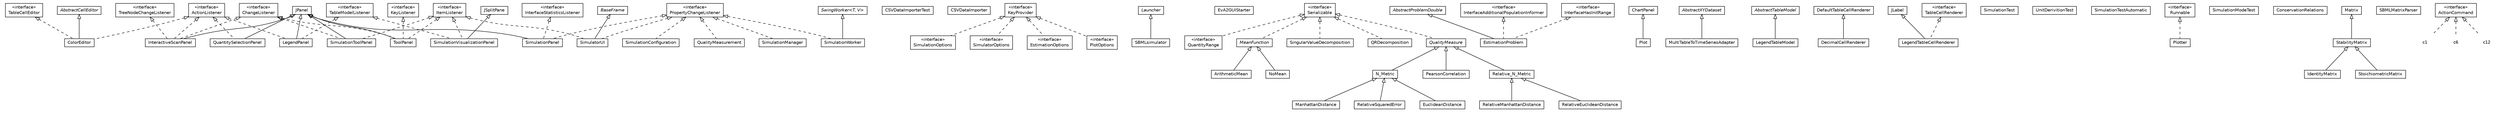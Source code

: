 #!/usr/local/bin/dot
#
# Class diagram 
# Generated by UMLGraph version 5.4 (http://www.umlgraph.org/)
#

digraph G {
	edge [fontname="Helvetica",fontsize=10,labelfontname="Helvetica",labelfontsize=10];
	node [fontname="Helvetica",fontsize=10,shape=plaintext];
	nodesep=0.25;
	ranksep=0.5;
	// org.sbml.simulator.gui.LegendPanel
	c0 [label=<<table title="org.sbml.simulator.gui.LegendPanel" border="0" cellborder="1" cellspacing="0" cellpadding="2" port="p">
		<tr><td><table border="0" cellspacing="0" cellpadding="1">
<tr><td align="center" balign="center"> LegendPanel </td></tr>
		</table></td></tr>
		</table>>, URL="null", fontname="Helvetica", fontcolor="black", fontsize=10.0];
	// org.sbml.simulator.gui.InteractiveScanPanel
	c2 [label=<<table title="org.sbml.simulator.gui.InteractiveScanPanel" border="0" cellborder="1" cellspacing="0" cellpadding="2" port="p">
		<tr><td><table border="0" cellspacing="0" cellpadding="1">
<tr><td align="center" balign="center"> InteractiveScanPanel </td></tr>
		</table></td></tr>
		</table>>, URL="null", fontname="Helvetica", fontcolor="black", fontsize=10.0];
	// org.sbml.simulator.gui.SimulationToolPanel
	c4 [label=<<table title="org.sbml.simulator.gui.SimulationToolPanel" border="0" cellborder="1" cellspacing="0" cellpadding="2" port="p">
		<tr><td><table border="0" cellspacing="0" cellpadding="1">
<tr><td align="center" balign="center"> SimulationToolPanel </td></tr>
		</table></td></tr>
		</table>>, URL="null", fontname="Helvetica", fontcolor="black", fontsize=10.0];
	// org.sbml.simulator.gui.QuantitySelectionPanel
	c5 [label=<<table title="org.sbml.simulator.gui.QuantitySelectionPanel" border="0" cellborder="1" cellspacing="0" cellpadding="2" port="p">
		<tr><td><table border="0" cellspacing="0" cellpadding="1">
<tr><td align="center" balign="center"> QuantitySelectionPanel </td></tr>
		</table></td></tr>
		</table>>, URL="null", fontname="Helvetica", fontcolor="black", fontsize=10.0];
	// org.sbml.simulator.SimulationManager
	c7 [label=<<table title="org.sbml.simulator.SimulationManager" border="0" cellborder="1" cellspacing="0" cellpadding="2" port="p">
		<tr><td><table border="0" cellspacing="0" cellpadding="1">
<tr><td align="center" balign="center"> SimulationManager </td></tr>
		</table></td></tr>
		</table>>, URL="null", fontname="Helvetica", fontcolor="black", fontsize=10.0];
	// org.sbml.simulator.SimulationConfiguration
	c8 [label=<<table title="org.sbml.simulator.SimulationConfiguration" border="0" cellborder="1" cellspacing="0" cellpadding="2" port="p">
		<tr><td><table border="0" cellspacing="0" cellpadding="1">
<tr><td align="center" balign="center"> SimulationConfiguration </td></tr>
		</table></td></tr>
		</table>>, URL="null", fontname="Helvetica", fontcolor="black", fontsize=10.0];
	// org.sbml.simulator.gui.CSVDataImporterTest
	c9 [label=<<table title="org.sbml.simulator.gui.CSVDataImporterTest" border="0" cellborder="1" cellspacing="0" cellpadding="2" port="p">
		<tr><td><table border="0" cellspacing="0" cellpadding="1">
<tr><td align="center" balign="center"> CSVDataImporterTest </td></tr>
		</table></td></tr>
		</table>>, URL="null", fontname="Helvetica", fontcolor="black", fontsize=10.0];
	// org.sbml.simulator.gui.CSVDataImporter
	c10 [label=<<table title="org.sbml.simulator.gui.CSVDataImporter" border="0" cellborder="1" cellspacing="0" cellpadding="2" port="p">
		<tr><td><table border="0" cellspacing="0" cellpadding="1">
<tr><td align="center" balign="center"> CSVDataImporter </td></tr>
		</table></td></tr>
		</table>>, URL="null", fontname="Helvetica", fontcolor="black", fontsize=10.0];
	// org.sbml.simulator.gui.SimulatorUI
	c11 [label=<<table title="org.sbml.simulator.gui.SimulatorUI" border="0" cellborder="1" cellspacing="0" cellpadding="2" port="p">
		<tr><td><table border="0" cellspacing="0" cellpadding="1">
<tr><td align="center" balign="center"> SimulatorUI </td></tr>
		</table></td></tr>
		</table>>, URL="null", fontname="Helvetica", fontcolor="black", fontsize=10.0];
	// org.sbml.simulator.gui.SimulationWorker
	c13 [label=<<table title="org.sbml.simulator.gui.SimulationWorker" border="0" cellborder="1" cellspacing="0" cellpadding="2" port="p">
		<tr><td><table border="0" cellspacing="0" cellpadding="1">
<tr><td align="center" balign="center"> SimulationWorker </td></tr>
		</table></td></tr>
		</table>>, URL="null", fontname="Helvetica", fontcolor="black", fontsize=10.0];
	// org.sbml.simulator.SimulationOptions
	c14 [label=<<table title="org.sbml.simulator.SimulationOptions" border="0" cellborder="1" cellspacing="0" cellpadding="2" port="p">
		<tr><td><table border="0" cellspacing="0" cellpadding="1">
<tr><td align="center" balign="center"> &#171;interface&#187; </td></tr>
<tr><td align="center" balign="center"> SimulationOptions </td></tr>
		</table></td></tr>
		</table>>, URL="null", fontname="Helvetica", fontcolor="black", fontsize=10.0];
	// org.sbml.simulator.gui.SimulationPanel
	c15 [label=<<table title="org.sbml.simulator.gui.SimulationPanel" border="0" cellborder="1" cellspacing="0" cellpadding="2" port="p">
		<tr><td><table border="0" cellspacing="0" cellpadding="1">
<tr><td align="center" balign="center"> SimulationPanel </td></tr>
		</table></td></tr>
		</table>>, URL="null", fontname="Helvetica", fontcolor="black", fontsize=10.0];
	// org.sbml.simulator.gui.SimulationVisualizationPanel
	c16 [label=<<table title="org.sbml.simulator.gui.SimulationVisualizationPanel" border="0" cellborder="1" cellspacing="0" cellpadding="2" port="p">
		<tr><td><table border="0" cellspacing="0" cellpadding="1">
<tr><td align="center" balign="center"> SimulationVisualizationPanel </td></tr>
		</table></td></tr>
		</table>>, URL="null", fontname="Helvetica", fontcolor="black", fontsize=10.0];
	// org.sbml.simulator.QualityMeasurement
	c17 [label=<<table title="org.sbml.simulator.QualityMeasurement" border="0" cellborder="1" cellspacing="0" cellpadding="2" port="p">
		<tr><td><table border="0" cellspacing="0" cellpadding="1">
<tr><td align="center" balign="center"> QualityMeasurement </td></tr>
		</table></td></tr>
		</table>>, URL="null", fontname="Helvetica", fontcolor="black", fontsize=10.0];
	// org.sbml.simulator.SBMLsimulator
	c18 [label=<<table title="org.sbml.simulator.SBMLsimulator" border="0" cellborder="1" cellspacing="0" cellpadding="2" port="p">
		<tr><td><table border="0" cellspacing="0" cellpadding="1">
<tr><td align="center" balign="center"> SBMLsimulator </td></tr>
		</table></td></tr>
		</table>>, URL="null", fontname="Helvetica", fontcolor="black", fontsize=10.0];
	// org.sbml.simulator.gui.ToolPanel
	c19 [label=<<table title="org.sbml.simulator.gui.ToolPanel" border="0" cellborder="1" cellspacing="0" cellpadding="2" port="p">
		<tr><td><table border="0" cellspacing="0" cellpadding="1">
<tr><td align="center" balign="center"> ToolPanel </td></tr>
		</table></td></tr>
		</table>>, URL="null", fontname="Helvetica", fontcolor="black", fontsize=10.0];
	// org.sbml.simulator.SimulatorOptions
	c20 [label=<<table title="org.sbml.simulator.SimulatorOptions" border="0" cellborder="1" cellspacing="0" cellpadding="2" port="p">
		<tr><td><table border="0" cellspacing="0" cellpadding="1">
<tr><td align="center" balign="center"> &#171;interface&#187; </td></tr>
<tr><td align="center" balign="center"> SimulatorOptions </td></tr>
		</table></td></tr>
		</table>>, URL="null", fontname="Helvetica", fontcolor="black", fontsize=10.0];
	// org.sbml.optimization.EvA2GUIStarter
	c21 [label=<<table title="org.sbml.optimization.EvA2GUIStarter" border="0" cellborder="1" cellspacing="0" cellpadding="2" port="p">
		<tr><td><table border="0" cellspacing="0" cellpadding="1">
<tr><td align="center" balign="center"> EvA2GUIStarter </td></tr>
		</table></td></tr>
		</table>>, URL="null", fontname="Helvetica", fontcolor="black", fontsize=10.0];
	// org.sbml.optimization.QuantityRange
	c22 [label=<<table title="org.sbml.optimization.QuantityRange" border="0" cellborder="1" cellspacing="0" cellpadding="2" port="p">
		<tr><td><table border="0" cellspacing="0" cellpadding="1">
<tr><td align="center" balign="center"> &#171;interface&#187; </td></tr>
<tr><td align="center" balign="center"> QuantityRange </td></tr>
		</table></td></tr>
		</table>>, URL="null", fontname="Helvetica", fontcolor="black", fontsize=10.0];
	// org.sbml.optimization.problem.EstimationOptions
	c23 [label=<<table title="org.sbml.optimization.problem.EstimationOptions" border="0" cellborder="1" cellspacing="0" cellpadding="2" port="p">
		<tr><td><table border="0" cellspacing="0" cellpadding="1">
<tr><td align="center" balign="center"> &#171;interface&#187; </td></tr>
<tr><td align="center" balign="center"> EstimationOptions </td></tr>
		</table></td></tr>
		</table>>, URL="null", fontname="Helvetica", fontcolor="black", fontsize=10.0];
	// org.sbml.optimization.problem.EstimationProblem
	c24 [label=<<table title="org.sbml.optimization.problem.EstimationProblem" border="0" cellborder="1" cellspacing="0" cellpadding="2" port="p">
		<tr><td><table border="0" cellspacing="0" cellpadding="1">
<tr><td align="center" balign="center"> EstimationProblem </td></tr>
		</table></td></tr>
		</table>>, URL="null", fontname="Helvetica", fontcolor="black", fontsize=10.0];
	// org.sbml.simulator.gui.plot.Plot
	c25 [label=<<table title="org.sbml.simulator.gui.plot.Plot" border="0" cellborder="1" cellspacing="0" cellpadding="2" port="p">
		<tr><td><table border="0" cellspacing="0" cellpadding="1">
<tr><td align="center" balign="center"> Plot </td></tr>
		</table></td></tr>
		</table>>, URL="null", fontname="Helvetica", fontcolor="black", fontsize=10.0];
	// org.sbml.simulator.gui.plot.MultiTableToTimeSeriesAdapter
	c26 [label=<<table title="org.sbml.simulator.gui.plot.MultiTableToTimeSeriesAdapter" border="0" cellborder="1" cellspacing="0" cellpadding="2" port="p">
		<tr><td><table border="0" cellspacing="0" cellpadding="1">
<tr><td align="center" balign="center"> MultiTableToTimeSeriesAdapter </td></tr>
		</table></td></tr>
		</table>>, URL="null", fontname="Helvetica", fontcolor="black", fontsize=10.0];
	// org.sbml.simulator.gui.plot.PlotOptions
	c27 [label=<<table title="org.sbml.simulator.gui.plot.PlotOptions" border="0" cellborder="1" cellspacing="0" cellpadding="2" port="p">
		<tr><td><table border="0" cellspacing="0" cellpadding="1">
<tr><td align="center" balign="center"> &#171;interface&#187; </td></tr>
<tr><td align="center" balign="center"> PlotOptions </td></tr>
		</table></td></tr>
		</table>>, URL="null", fontname="Helvetica", fontcolor="black", fontsize=10.0];
	// org.sbml.simulator.gui.table.ColorEditor
	c28 [label=<<table title="org.sbml.simulator.gui.table.ColorEditor" border="0" cellborder="1" cellspacing="0" cellpadding="2" port="p">
		<tr><td><table border="0" cellspacing="0" cellpadding="1">
<tr><td align="center" balign="center"> ColorEditor </td></tr>
		</table></td></tr>
		</table>>, URL="null", fontname="Helvetica", fontcolor="black", fontsize=10.0];
	// org.sbml.simulator.gui.table.LegendTableModel
	c29 [label=<<table title="org.sbml.simulator.gui.table.LegendTableModel" border="0" cellborder="1" cellspacing="0" cellpadding="2" port="p">
		<tr><td><table border="0" cellspacing="0" cellpadding="1">
<tr><td align="center" balign="center"> LegendTableModel </td></tr>
		</table></td></tr>
		</table>>, URL="null", fontname="Helvetica", fontcolor="black", fontsize=10.0];
	// org.sbml.simulator.gui.table.DecimalCellRenderer
	c30 [label=<<table title="org.sbml.simulator.gui.table.DecimalCellRenderer" border="0" cellborder="1" cellspacing="0" cellpadding="2" port="p">
		<tr><td><table border="0" cellspacing="0" cellpadding="1">
<tr><td align="center" balign="center"> DecimalCellRenderer </td></tr>
		</table></td></tr>
		</table>>, URL="null", fontname="Helvetica", fontcolor="black", fontsize=10.0];
	// org.sbml.simulator.gui.table.LegendTableCellRenderer
	c31 [label=<<table title="org.sbml.simulator.gui.table.LegendTableCellRenderer" border="0" cellborder="1" cellspacing="0" cellpadding="2" port="p">
		<tr><td><table border="0" cellspacing="0" cellpadding="1">
<tr><td align="center" balign="center"> LegendTableCellRenderer </td></tr>
		</table></td></tr>
		</table>>, URL="null", fontname="Helvetica", fontcolor="black", fontsize=10.0];
	// org.sbml.simulator.math.SimulationTest
	c32 [label=<<table title="org.sbml.simulator.math.SimulationTest" border="0" cellborder="1" cellspacing="0" cellpadding="2" port="p">
		<tr><td><table border="0" cellspacing="0" cellpadding="1">
<tr><td align="center" balign="center"> SimulationTest </td></tr>
		</table></td></tr>
		</table>>, URL="null", fontname="Helvetica", fontcolor="black", fontsize=10.0];
	// org.sbml.simulator.math.UnitDerivitionTest
	c33 [label=<<table title="org.sbml.simulator.math.UnitDerivitionTest" border="0" cellborder="1" cellspacing="0" cellpadding="2" port="p">
		<tr><td><table border="0" cellspacing="0" cellpadding="1">
<tr><td align="center" balign="center"> UnitDerivitionTest </td></tr>
		</table></td></tr>
		</table>>, URL="null", fontname="Helvetica", fontcolor="black", fontsize=10.0];
	// org.sbml.simulator.math.SimulationTestAutomatic
	c34 [label=<<table title="org.sbml.simulator.math.SimulationTestAutomatic" border="0" cellborder="1" cellspacing="0" cellpadding="2" port="p">
		<tr><td><table border="0" cellspacing="0" cellpadding="1">
<tr><td align="center" balign="center"> SimulationTestAutomatic </td></tr>
		</table></td></tr>
		</table>>, URL="null", fontname="Helvetica", fontcolor="black", fontsize=10.0];
	// org.sbml.simulator.math.Plotter
	c35 [label=<<table title="org.sbml.simulator.math.Plotter" border="0" cellborder="1" cellspacing="0" cellpadding="2" port="p">
		<tr><td><table border="0" cellspacing="0" cellpadding="1">
<tr><td align="center" balign="center"> Plotter </td></tr>
		</table></td></tr>
		</table>>, URL="null", fontname="Helvetica", fontcolor="black", fontsize=10.0];
	// org.sbml.simulator.math.SimulationModeTest
	c36 [label=<<table title="org.sbml.simulator.math.SimulationModeTest" border="0" cellborder="1" cellspacing="0" cellpadding="2" port="p">
		<tr><td><table border="0" cellspacing="0" cellpadding="1">
<tr><td align="center" balign="center"> SimulationModeTest </td></tr>
		</table></td></tr>
		</table>>, URL="null", fontname="Helvetica", fontcolor="black", fontsize=10.0];
	// org.sbml.simulator.math.ConservationRelations
	c37 [label=<<table title="org.sbml.simulator.math.ConservationRelations" border="0" cellborder="1" cellspacing="0" cellpadding="2" port="p">
		<tr><td><table border="0" cellspacing="0" cellpadding="1">
<tr><td align="center" balign="center"> ConservationRelations </td></tr>
		</table></td></tr>
		</table>>, URL="null", fontname="Helvetica", fontcolor="black", fontsize=10.0];
	// org.sbml.simulator.math.IdentityMatrix
	c38 [label=<<table title="org.sbml.simulator.math.IdentityMatrix" border="0" cellborder="1" cellspacing="0" cellpadding="2" port="p">
		<tr><td><table border="0" cellspacing="0" cellpadding="1">
<tr><td align="center" balign="center"> IdentityMatrix </td></tr>
		</table></td></tr>
		</table>>, URL="null", fontname="Helvetica", fontcolor="black", fontsize=10.0];
	// org.sbml.simulator.math.MeanFunction
	c39 [label=<<table title="org.sbml.simulator.math.MeanFunction" border="0" cellborder="1" cellspacing="0" cellpadding="2" port="p">
		<tr><td><table border="0" cellspacing="0" cellpadding="1">
<tr><td align="center" balign="center"><font face="Helvetica-Oblique"> MeanFunction </font></td></tr>
		</table></td></tr>
		</table>>, URL="null", fontname="Helvetica", fontcolor="black", fontsize=10.0];
	// org.sbml.simulator.math.ManhattanDistance
	c40 [label=<<table title="org.sbml.simulator.math.ManhattanDistance" border="0" cellborder="1" cellspacing="0" cellpadding="2" port="p">
		<tr><td><table border="0" cellspacing="0" cellpadding="1">
<tr><td align="center" balign="center"> ManhattanDistance </td></tr>
		</table></td></tr>
		</table>>, URL="null", fontname="Helvetica", fontcolor="black", fontsize=10.0];
	// org.sbml.simulator.math.N_Metric
	c41 [label=<<table title="org.sbml.simulator.math.N_Metric" border="0" cellborder="1" cellspacing="0" cellpadding="2" port="p">
		<tr><td><table border="0" cellspacing="0" cellpadding="1">
<tr><td align="center" balign="center"> N_Metric </td></tr>
		</table></td></tr>
		</table>>, URL="null", fontname="Helvetica", fontcolor="black", fontsize=10.0];
	// org.sbml.simulator.math.ArithmeticMean
	c42 [label=<<table title="org.sbml.simulator.math.ArithmeticMean" border="0" cellborder="1" cellspacing="0" cellpadding="2" port="p">
		<tr><td><table border="0" cellspacing="0" cellpadding="1">
<tr><td align="center" balign="center"> ArithmeticMean </td></tr>
		</table></td></tr>
		</table>>, URL="null", fontname="Helvetica", fontcolor="black", fontsize=10.0];
	// org.sbml.simulator.math.PearsonCorrelation
	c43 [label=<<table title="org.sbml.simulator.math.PearsonCorrelation" border="0" cellborder="1" cellspacing="0" cellpadding="2" port="p">
		<tr><td><table border="0" cellspacing="0" cellpadding="1">
<tr><td align="center" balign="center"> PearsonCorrelation </td></tr>
		</table></td></tr>
		</table>>, URL="null", fontname="Helvetica", fontcolor="black", fontsize=10.0];
	// org.sbml.simulator.math.StoichiometricMatrix
	c44 [label=<<table title="org.sbml.simulator.math.StoichiometricMatrix" border="0" cellborder="1" cellspacing="0" cellpadding="2" port="p">
		<tr><td><table border="0" cellspacing="0" cellpadding="1">
<tr><td align="center" balign="center"> StoichiometricMatrix </td></tr>
		</table></td></tr>
		</table>>, URL="null", fontname="Helvetica", fontcolor="black", fontsize=10.0];
	// org.sbml.simulator.math.SingularValueDecomposition
	c45 [label=<<table title="org.sbml.simulator.math.SingularValueDecomposition" border="0" cellborder="1" cellspacing="0" cellpadding="2" port="p">
		<tr><td><table border="0" cellspacing="0" cellpadding="1">
<tr><td align="center" balign="center"> SingularValueDecomposition </td></tr>
		</table></td></tr>
		</table>>, URL="null", fontname="Helvetica", fontcolor="black", fontsize=10.0];
	// org.sbml.simulator.math.Relative_N_Metric
	c46 [label=<<table title="org.sbml.simulator.math.Relative_N_Metric" border="0" cellborder="1" cellspacing="0" cellpadding="2" port="p">
		<tr><td><table border="0" cellspacing="0" cellpadding="1">
<tr><td align="center" balign="center"> Relative_N_Metric </td></tr>
		</table></td></tr>
		</table>>, URL="null", fontname="Helvetica", fontcolor="black", fontsize=10.0];
	// org.sbml.simulator.math.StabilityMatrix
	c47 [label=<<table title="org.sbml.simulator.math.StabilityMatrix" border="0" cellborder="1" cellspacing="0" cellpadding="2" port="p">
		<tr><td><table border="0" cellspacing="0" cellpadding="1">
<tr><td align="center" balign="center"> StabilityMatrix </td></tr>
		</table></td></tr>
		</table>>, URL="null", fontname="Helvetica", fontcolor="black", fontsize=10.0];
	// org.sbml.simulator.math.RelativeSquaredError
	c48 [label=<<table title="org.sbml.simulator.math.RelativeSquaredError" border="0" cellborder="1" cellspacing="0" cellpadding="2" port="p">
		<tr><td><table border="0" cellspacing="0" cellpadding="1">
<tr><td align="center" balign="center"> RelativeSquaredError </td></tr>
		</table></td></tr>
		</table>>, URL="null", fontname="Helvetica", fontcolor="black", fontsize=10.0];
	// org.sbml.simulator.math.NoMean
	c49 [label=<<table title="org.sbml.simulator.math.NoMean" border="0" cellborder="1" cellspacing="0" cellpadding="2" port="p">
		<tr><td><table border="0" cellspacing="0" cellpadding="1">
<tr><td align="center" balign="center"> NoMean </td></tr>
		</table></td></tr>
		</table>>, URL="null", fontname="Helvetica", fontcolor="black", fontsize=10.0];
	// org.sbml.simulator.math.RelativeManhattanDistance
	c50 [label=<<table title="org.sbml.simulator.math.RelativeManhattanDistance" border="0" cellborder="1" cellspacing="0" cellpadding="2" port="p">
		<tr><td><table border="0" cellspacing="0" cellpadding="1">
<tr><td align="center" balign="center"> RelativeManhattanDistance </td></tr>
		</table></td></tr>
		</table>>, URL="null", fontname="Helvetica", fontcolor="black", fontsize=10.0];
	// org.sbml.simulator.math.RelativeEuclideanDistance
	c51 [label=<<table title="org.sbml.simulator.math.RelativeEuclideanDistance" border="0" cellborder="1" cellspacing="0" cellpadding="2" port="p">
		<tr><td><table border="0" cellspacing="0" cellpadding="1">
<tr><td align="center" balign="center"> RelativeEuclideanDistance </td></tr>
		</table></td></tr>
		</table>>, URL="null", fontname="Helvetica", fontcolor="black", fontsize=10.0];
	// org.sbml.simulator.math.QRDecomposition
	c52 [label=<<table title="org.sbml.simulator.math.QRDecomposition" border="0" cellborder="1" cellspacing="0" cellpadding="2" port="p">
		<tr><td><table border="0" cellspacing="0" cellpadding="1">
<tr><td align="center" balign="center"> QRDecomposition </td></tr>
		</table></td></tr>
		</table>>, URL="null", fontname="Helvetica", fontcolor="black", fontsize=10.0];
	// org.sbml.simulator.math.QualityMeasure
	c53 [label=<<table title="org.sbml.simulator.math.QualityMeasure" border="0" cellborder="1" cellspacing="0" cellpadding="2" port="p">
		<tr><td><table border="0" cellspacing="0" cellpadding="1">
<tr><td align="center" balign="center"><font face="Helvetica-Oblique"> QualityMeasure </font></td></tr>
		</table></td></tr>
		</table>>, URL="null", fontname="Helvetica", fontcolor="black", fontsize=10.0];
	// org.sbml.simulator.math.SBMLMatrixParser
	c54 [label=<<table title="org.sbml.simulator.math.SBMLMatrixParser" border="0" cellborder="1" cellspacing="0" cellpadding="2" port="p">
		<tr><td><table border="0" cellspacing="0" cellpadding="1">
<tr><td align="center" balign="center"> SBMLMatrixParser </td></tr>
		</table></td></tr>
		</table>>, URL="null", fontname="Helvetica", fontcolor="black", fontsize=10.0];
	// org.sbml.simulator.math.EuclideanDistance
	c55 [label=<<table title="org.sbml.simulator.math.EuclideanDistance" border="0" cellborder="1" cellspacing="0" cellpadding="2" port="p">
		<tr><td><table border="0" cellspacing="0" cellpadding="1">
<tr><td align="center" balign="center"> EuclideanDistance </td></tr>
		</table></td></tr>
		</table>>, URL="null", fontname="Helvetica", fontcolor="black", fontsize=10.0];
	//org.sbml.simulator.gui.LegendPanel extends javax.swing.JPanel
	c56:p -> c0:p [dir=back,arrowtail=empty];
	//org.sbml.simulator.gui.LegendPanel implements javax.swing.event.TableModelListener
	c57:p -> c0:p [dir=back,arrowtail=empty,style=dashed];
	//org.sbml.simulator.gui.LegendPanel implements java.awt.event.ActionListener
	c58:p -> c0:p [dir=back,arrowtail=empty,style=dashed];
	//org.sbml.simulator.gui.LegendPanel.COMPONENT implements de.zbit.gui.ActionCommand
	c59:p -> c1:p [dir=back,arrowtail=empty,style=dashed];
	//org.sbml.simulator.gui.InteractiveScanPanel extends javax.swing.JPanel
	c56:p -> c2:p [dir=back,arrowtail=empty];
	//org.sbml.simulator.gui.InteractiveScanPanel implements java.awt.event.ActionListener
	c58:p -> c2:p [dir=back,arrowtail=empty,style=dashed];
	//org.sbml.simulator.gui.InteractiveScanPanel implements javax.swing.event.ChangeListener
	c60:p -> c2:p [dir=back,arrowtail=empty,style=dashed];
	//org.sbml.simulator.gui.InteractiveScanPanel implements org.sbml.jsbml.util.TreeNodeChangeListener
	c61:p -> c2:p [dir=back,arrowtail=empty,style=dashed];
	//org.sbml.simulator.gui.SimulationToolPanel extends javax.swing.JPanel
	c56:p -> c4:p [dir=back,arrowtail=empty];
	//org.sbml.simulator.gui.SimulationToolPanel implements java.awt.event.ItemListener
	c62:p -> c4:p [dir=back,arrowtail=empty,style=dashed];
	//org.sbml.simulator.gui.SimulationToolPanel implements javax.swing.event.ChangeListener
	c60:p -> c4:p [dir=back,arrowtail=empty,style=dashed];
	//org.sbml.simulator.gui.QuantitySelectionPanel extends javax.swing.JPanel
	c56:p -> c5:p [dir=back,arrowtail=empty];
	//org.sbml.simulator.gui.QuantitySelectionPanel implements java.awt.event.ActionListener
	c58:p -> c5:p [dir=back,arrowtail=empty,style=dashed];
	//org.sbml.simulator.gui.QuantitySelectionPanel.SelectionCommand implements de.zbit.gui.ActionCommand
	c59:p -> c6:p [dir=back,arrowtail=empty,style=dashed];
	//org.sbml.simulator.SimulationManager implements java.beans.PropertyChangeListener
	c63:p -> c7:p [dir=back,arrowtail=empty,style=dashed];
	//org.sbml.simulator.SimulationConfiguration implements java.beans.PropertyChangeListener
	c63:p -> c8:p [dir=back,arrowtail=empty,style=dashed];
	//org.sbml.simulator.gui.SimulatorUI extends de.zbit.gui.BaseFrame
	c64:p -> c11:p [dir=back,arrowtail=empty];
	//org.sbml.simulator.gui.SimulatorUI implements java.awt.event.ItemListener
	c62:p -> c11:p [dir=back,arrowtail=empty,style=dashed];
	//org.sbml.simulator.gui.SimulatorUI implements java.beans.PropertyChangeListener
	c63:p -> c11:p [dir=back,arrowtail=empty,style=dashed];
	//org.sbml.simulator.gui.SimulatorUI.Command implements de.zbit.gui.ActionCommand
	c59:p -> c12:p [dir=back,arrowtail=empty,style=dashed];
	//org.sbml.simulator.gui.SimulationWorker extends javax.swing.SwingWorker<org.simulator.math.odes.MultiTable, org.simulator.math.odes.MultiTable>
	c65:p -> c13:p [dir=back,arrowtail=empty];
	//org.sbml.simulator.gui.SimulationWorker implements java.beans.PropertyChangeListener
	c63:p -> c13:p [dir=back,arrowtail=empty,style=dashed];
	//org.sbml.simulator.SimulationOptions implements de.zbit.util.prefs.KeyProvider
	c66:p -> c14:p [dir=back,arrowtail=empty,style=dashed];
	//org.sbml.simulator.gui.SimulationPanel extends javax.swing.JPanel
	c56:p -> c15:p [dir=back,arrowtail=empty];
	//org.sbml.simulator.gui.SimulationPanel implements eva2.server.stat.InterfaceStatisticsListener
	c67:p -> c15:p [dir=back,arrowtail=empty,style=dashed];
	//org.sbml.simulator.gui.SimulationPanel implements java.beans.PropertyChangeListener
	c63:p -> c15:p [dir=back,arrowtail=empty,style=dashed];
	//org.sbml.simulator.gui.SimulationVisualizationPanel extends javax.swing.JSplitPane
	c68:p -> c16:p [dir=back,arrowtail=empty];
	//org.sbml.simulator.gui.SimulationVisualizationPanel implements java.awt.event.ItemListener
	c62:p -> c16:p [dir=back,arrowtail=empty,style=dashed];
	//org.sbml.simulator.gui.SimulationVisualizationPanel implements javax.swing.event.TableModelListener
	c57:p -> c16:p [dir=back,arrowtail=empty,style=dashed];
	//org.sbml.simulator.QualityMeasurement implements java.beans.PropertyChangeListener
	c63:p -> c17:p [dir=back,arrowtail=empty,style=dashed];
	//org.sbml.simulator.SBMLsimulator extends de.zbit.Launcher
	c69:p -> c18:p [dir=back,arrowtail=empty];
	//org.sbml.simulator.gui.ToolPanel extends javax.swing.JPanel
	c56:p -> c19:p [dir=back,arrowtail=empty];
	//org.sbml.simulator.gui.ToolPanel implements javax.swing.event.ChangeListener
	c60:p -> c19:p [dir=back,arrowtail=empty,style=dashed];
	//org.sbml.simulator.gui.ToolPanel implements java.awt.event.ItemListener
	c62:p -> c19:p [dir=back,arrowtail=empty,style=dashed];
	//org.sbml.simulator.gui.ToolPanel implements java.awt.event.KeyListener
	c70:p -> c19:p [dir=back,arrowtail=empty,style=dashed];
	//org.sbml.simulator.SimulatorOptions implements de.zbit.util.prefs.KeyProvider
	c66:p -> c20:p [dir=back,arrowtail=empty,style=dashed];
	//org.sbml.optimization.QuantityRange implements java.io.Serializable
	c71:p -> c22:p [dir=back,arrowtail=empty,style=dashed];
	//org.sbml.optimization.problem.EstimationOptions implements de.zbit.util.prefs.KeyProvider
	c66:p -> c23:p [dir=back,arrowtail=empty,style=dashed];
	//org.sbml.optimization.problem.EstimationProblem extends eva2.server.go.problems.AbstractProblemDouble
	c72:p -> c24:p [dir=back,arrowtail=empty];
	//org.sbml.optimization.problem.EstimationProblem implements eva2.server.go.problems.InterfaceAdditionalPopulationInformer
	c73:p -> c24:p [dir=back,arrowtail=empty,style=dashed];
	//org.sbml.optimization.problem.EstimationProblem implements eva2.server.go.problems.InterfaceHasInitRange
	c74:p -> c24:p [dir=back,arrowtail=empty,style=dashed];
	//org.sbml.simulator.gui.plot.Plot extends org.jfree.chart.ChartPanel
	c75:p -> c25:p [dir=back,arrowtail=empty];
	//org.sbml.simulator.gui.plot.MultiTableToTimeSeriesAdapter extends org.jfree.data.xy.AbstractXYDataset
	c76:p -> c26:p [dir=back,arrowtail=empty];
	//org.sbml.simulator.gui.plot.PlotOptions implements de.zbit.util.prefs.KeyProvider
	c66:p -> c27:p [dir=back,arrowtail=empty,style=dashed];
	//org.sbml.simulator.gui.table.ColorEditor extends javax.swing.AbstractCellEditor
	c77:p -> c28:p [dir=back,arrowtail=empty];
	//org.sbml.simulator.gui.table.ColorEditor implements javax.swing.table.TableCellEditor
	c78:p -> c28:p [dir=back,arrowtail=empty,style=dashed];
	//org.sbml.simulator.gui.table.ColorEditor implements java.awt.event.ActionListener
	c58:p -> c28:p [dir=back,arrowtail=empty,style=dashed];
	//org.sbml.simulator.gui.table.LegendTableModel extends javax.swing.table.AbstractTableModel
	c79:p -> c29:p [dir=back,arrowtail=empty];
	//org.sbml.simulator.gui.table.DecimalCellRenderer extends javax.swing.table.DefaultTableCellRenderer
	c80:p -> c30:p [dir=back,arrowtail=empty];
	//org.sbml.simulator.gui.table.LegendTableCellRenderer extends javax.swing.JLabel
	c81:p -> c31:p [dir=back,arrowtail=empty];
	//org.sbml.simulator.gui.table.LegendTableCellRenderer implements javax.swing.table.TableCellRenderer
	c82:p -> c31:p [dir=back,arrowtail=empty,style=dashed];
	//org.sbml.simulator.math.Plotter implements java.lang.Runnable
	c83:p -> c35:p [dir=back,arrowtail=empty,style=dashed];
	//org.sbml.simulator.math.IdentityMatrix extends org.sbml.simulator.math.StabilityMatrix
	c47:p -> c38:p [dir=back,arrowtail=empty];
	//org.sbml.simulator.math.MeanFunction implements java.io.Serializable
	c71:p -> c39:p [dir=back,arrowtail=empty,style=dashed];
	//org.sbml.simulator.math.ManhattanDistance extends org.sbml.simulator.math.N_Metric
	c41:p -> c40:p [dir=back,arrowtail=empty];
	//org.sbml.simulator.math.N_Metric extends org.sbml.simulator.math.QualityMeasure
	c53:p -> c41:p [dir=back,arrowtail=empty];
	//org.sbml.simulator.math.ArithmeticMean extends org.sbml.simulator.math.MeanFunction
	c39:p -> c42:p [dir=back,arrowtail=empty];
	//org.sbml.simulator.math.PearsonCorrelation extends org.sbml.simulator.math.QualityMeasure
	c53:p -> c43:p [dir=back,arrowtail=empty];
	//org.sbml.simulator.math.StoichiometricMatrix extends org.sbml.simulator.math.StabilityMatrix
	c47:p -> c44:p [dir=back,arrowtail=empty];
	//org.sbml.simulator.math.SingularValueDecomposition implements java.io.Serializable
	c71:p -> c45:p [dir=back,arrowtail=empty,style=dashed];
	//org.sbml.simulator.math.Relative_N_Metric extends org.sbml.simulator.math.QualityMeasure
	c53:p -> c46:p [dir=back,arrowtail=empty];
	//org.sbml.simulator.math.StabilityMatrix extends eva2.tools.math.Jama.Matrix
	c84:p -> c47:p [dir=back,arrowtail=empty];
	//org.sbml.simulator.math.RelativeSquaredError extends org.sbml.simulator.math.N_Metric
	c41:p -> c48:p [dir=back,arrowtail=empty];
	//org.sbml.simulator.math.NoMean extends org.sbml.simulator.math.MeanFunction
	c39:p -> c49:p [dir=back,arrowtail=empty];
	//org.sbml.simulator.math.RelativeManhattanDistance extends org.sbml.simulator.math.Relative_N_Metric
	c46:p -> c50:p [dir=back,arrowtail=empty];
	//org.sbml.simulator.math.RelativeEuclideanDistance extends org.sbml.simulator.math.Relative_N_Metric
	c46:p -> c51:p [dir=back,arrowtail=empty];
	//org.sbml.simulator.math.QRDecomposition implements java.io.Serializable
	c71:p -> c52:p [dir=back,arrowtail=empty,style=dashed];
	//org.sbml.simulator.math.QualityMeasure implements java.io.Serializable
	c71:p -> c53:p [dir=back,arrowtail=empty,style=dashed];
	//org.sbml.simulator.math.EuclideanDistance extends org.sbml.simulator.math.N_Metric
	c41:p -> c55:p [dir=back,arrowtail=empty];
	// javax.swing.table.TableCellEditor
	c78 [label=<<table title="javax.swing.table.TableCellEditor" border="0" cellborder="1" cellspacing="0" cellpadding="2" port="p" href="http://java.sun.com/j2se/1.4.2/docs/api/javax/swing/table/TableCellEditor.html">
		<tr><td><table border="0" cellspacing="0" cellpadding="1">
<tr><td align="center" balign="center"> &#171;interface&#187; </td></tr>
<tr><td align="center" balign="center"> TableCellEditor </td></tr>
		</table></td></tr>
		</table>>, URL="http://java.sun.com/j2se/1.4.2/docs/api/javax/swing/table/TableCellEditor.html", fontname="Helvetica", fontcolor="black", fontsize=10.0];
	// java.awt.event.ItemListener
	c62 [label=<<table title="java.awt.event.ItemListener" border="0" cellborder="1" cellspacing="0" cellpadding="2" port="p" href="http://java.sun.com/j2se/1.4.2/docs/api/java/awt/event/ItemListener.html">
		<tr><td><table border="0" cellspacing="0" cellpadding="1">
<tr><td align="center" balign="center"> &#171;interface&#187; </td></tr>
<tr><td align="center" balign="center"> ItemListener </td></tr>
		</table></td></tr>
		</table>>, URL="http://java.sun.com/j2se/1.4.2/docs/api/java/awt/event/ItemListener.html", fontname="Helvetica", fontcolor="black", fontsize=10.0];
	// org.sbml.jsbml.util.TreeNodeChangeListener
	c61 [label=<<table title="org.sbml.jsbml.util.TreeNodeChangeListener" border="0" cellborder="1" cellspacing="0" cellpadding="2" port="p" href="http://java.sun.com/j2se/1.4.2/docs/api/org/sbml/jsbml/util/TreeNodeChangeListener.html">
		<tr><td><table border="0" cellspacing="0" cellpadding="1">
<tr><td align="center" balign="center"> &#171;interface&#187; </td></tr>
<tr><td align="center" balign="center"> TreeNodeChangeListener </td></tr>
		</table></td></tr>
		</table>>, URL="http://java.sun.com/j2se/1.4.2/docs/api/org/sbml/jsbml/util/TreeNodeChangeListener.html", fontname="Helvetica", fontcolor="black", fontsize=10.0];
	// javax.swing.event.ChangeListener
	c60 [label=<<table title="javax.swing.event.ChangeListener" border="0" cellborder="1" cellspacing="0" cellpadding="2" port="p" href="http://java.sun.com/j2se/1.4.2/docs/api/javax/swing/event/ChangeListener.html">
		<tr><td><table border="0" cellspacing="0" cellpadding="1">
<tr><td align="center" balign="center"> &#171;interface&#187; </td></tr>
<tr><td align="center" balign="center"> ChangeListener </td></tr>
		</table></td></tr>
		</table>>, URL="http://java.sun.com/j2se/1.4.2/docs/api/javax/swing/event/ChangeListener.html", fontname="Helvetica", fontcolor="black", fontsize=10.0];
	// java.io.Serializable
	c71 [label=<<table title="java.io.Serializable" border="0" cellborder="1" cellspacing="0" cellpadding="2" port="p" href="http://java.sun.com/j2se/1.4.2/docs/api/java/io/Serializable.html">
		<tr><td><table border="0" cellspacing="0" cellpadding="1">
<tr><td align="center" balign="center"> &#171;interface&#187; </td></tr>
<tr><td align="center" balign="center"> Serializable </td></tr>
		</table></td></tr>
		</table>>, URL="http://java.sun.com/j2se/1.4.2/docs/api/java/io/Serializable.html", fontname="Helvetica", fontcolor="black", fontsize=10.0];
	// javax.swing.table.TableCellRenderer
	c82 [label=<<table title="javax.swing.table.TableCellRenderer" border="0" cellborder="1" cellspacing="0" cellpadding="2" port="p" href="http://java.sun.com/j2se/1.4.2/docs/api/javax/swing/table/TableCellRenderer.html">
		<tr><td><table border="0" cellspacing="0" cellpadding="1">
<tr><td align="center" balign="center"> &#171;interface&#187; </td></tr>
<tr><td align="center" balign="center"> TableCellRenderer </td></tr>
		</table></td></tr>
		</table>>, URL="http://java.sun.com/j2se/1.4.2/docs/api/javax/swing/table/TableCellRenderer.html", fontname="Helvetica", fontcolor="black", fontsize=10.0];
	// eva2.server.go.problems.AbstractProblemDouble
	c72 [label=<<table title="eva2.server.go.problems.AbstractProblemDouble" border="0" cellborder="1" cellspacing="0" cellpadding="2" port="p" href="http://java.sun.com/j2se/1.4.2/docs/api/eva2/server/go/problems/AbstractProblemDouble.html">
		<tr><td><table border="0" cellspacing="0" cellpadding="1">
<tr><td align="center" balign="center"><font face="Helvetica-Oblique"> AbstractProblemDouble </font></td></tr>
		</table></td></tr>
		</table>>, URL="http://java.sun.com/j2se/1.4.2/docs/api/eva2/server/go/problems/AbstractProblemDouble.html", fontname="Helvetica", fontcolor="black", fontsize=10.0];
	// org.jfree.chart.ChartPanel
	c75 [label=<<table title="org.jfree.chart.ChartPanel" border="0" cellborder="1" cellspacing="0" cellpadding="2" port="p" href="http://java.sun.com/j2se/1.4.2/docs/api/org/jfree/chart/ChartPanel.html">
		<tr><td><table border="0" cellspacing="0" cellpadding="1">
<tr><td align="center" balign="center"> ChartPanel </td></tr>
		</table></td></tr>
		</table>>, URL="http://java.sun.com/j2se/1.4.2/docs/api/org/jfree/chart/ChartPanel.html", fontname="Helvetica", fontcolor="black", fontsize=10.0];
	// de.zbit.gui.BaseFrame
	c64 [label=<<table title="de.zbit.gui.BaseFrame" border="0" cellborder="1" cellspacing="0" cellpadding="2" port="p" href="http://java.sun.com/j2se/1.4.2/docs/api/de/zbit/gui/BaseFrame.html">
		<tr><td><table border="0" cellspacing="0" cellpadding="1">
<tr><td align="center" balign="center"><font face="Helvetica-Oblique"> BaseFrame </font></td></tr>
		</table></td></tr>
		</table>>, URL="http://java.sun.com/j2se/1.4.2/docs/api/de/zbit/gui/BaseFrame.html", fontname="Helvetica", fontcolor="black", fontsize=10.0];
	// de.zbit.util.prefs.KeyProvider
	c66 [label=<<table title="de.zbit.util.prefs.KeyProvider" border="0" cellborder="1" cellspacing="0" cellpadding="2" port="p" href="http://java.sun.com/j2se/1.4.2/docs/api/de/zbit/util/prefs/KeyProvider.html">
		<tr><td><table border="0" cellspacing="0" cellpadding="1">
<tr><td align="center" balign="center"> &#171;interface&#187; </td></tr>
<tr><td align="center" balign="center"> KeyProvider </td></tr>
		</table></td></tr>
		</table>>, URL="http://java.sun.com/j2se/1.4.2/docs/api/de/zbit/util/prefs/KeyProvider.html", fontname="Helvetica", fontcolor="black", fontsize=10.0];
	// java.awt.event.ActionListener
	c58 [label=<<table title="java.awt.event.ActionListener" border="0" cellborder="1" cellspacing="0" cellpadding="2" port="p" href="http://java.sun.com/j2se/1.4.2/docs/api/java/awt/event/ActionListener.html">
		<tr><td><table border="0" cellspacing="0" cellpadding="1">
<tr><td align="center" balign="center"> &#171;interface&#187; </td></tr>
<tr><td align="center" balign="center"> ActionListener </td></tr>
		</table></td></tr>
		</table>>, URL="http://java.sun.com/j2se/1.4.2/docs/api/java/awt/event/ActionListener.html", fontname="Helvetica", fontcolor="black", fontsize=10.0];
	// javax.swing.AbstractCellEditor
	c77 [label=<<table title="javax.swing.AbstractCellEditor" border="0" cellborder="1" cellspacing="0" cellpadding="2" port="p" href="http://java.sun.com/j2se/1.4.2/docs/api/javax/swing/AbstractCellEditor.html">
		<tr><td><table border="0" cellspacing="0" cellpadding="1">
<tr><td align="center" balign="center"><font face="Helvetica-Oblique"> AbstractCellEditor </font></td></tr>
		</table></td></tr>
		</table>>, URL="http://java.sun.com/j2se/1.4.2/docs/api/javax/swing/AbstractCellEditor.html", fontname="Helvetica", fontcolor="black", fontsize=10.0];
	// eva2.server.stat.InterfaceStatisticsListener
	c67 [label=<<table title="eva2.server.stat.InterfaceStatisticsListener" border="0" cellborder="1" cellspacing="0" cellpadding="2" port="p" href="http://java.sun.com/j2se/1.4.2/docs/api/eva2/server/stat/InterfaceStatisticsListener.html">
		<tr><td><table border="0" cellspacing="0" cellpadding="1">
<tr><td align="center" balign="center"> &#171;interface&#187; </td></tr>
<tr><td align="center" balign="center"> InterfaceStatisticsListener </td></tr>
		</table></td></tr>
		</table>>, URL="http://java.sun.com/j2se/1.4.2/docs/api/eva2/server/stat/InterfaceStatisticsListener.html", fontname="Helvetica", fontcolor="black", fontsize=10.0];
	// eva2.tools.math.Jama.Matrix
	c84 [label=<<table title="eva2.tools.math.Jama.Matrix" border="0" cellborder="1" cellspacing="0" cellpadding="2" port="p" href="http://java.sun.com/j2se/1.4.2/docs/api/eva2/tools/math/Jama/Matrix.html">
		<tr><td><table border="0" cellspacing="0" cellpadding="1">
<tr><td align="center" balign="center"> Matrix </td></tr>
		</table></td></tr>
		</table>>, URL="http://java.sun.com/j2se/1.4.2/docs/api/eva2/tools/math/Jama/Matrix.html", fontname="Helvetica", fontcolor="black", fontsize=10.0];
	// org.jfree.data.xy.AbstractXYDataset
	c76 [label=<<table title="org.jfree.data.xy.AbstractXYDataset" border="0" cellborder="1" cellspacing="0" cellpadding="2" port="p" href="http://java.sun.com/j2se/1.4.2/docs/api/org/jfree/data/xy/AbstractXYDataset.html">
		<tr><td><table border="0" cellspacing="0" cellpadding="1">
<tr><td align="center" balign="center"><font face="Helvetica-Oblique"> AbstractXYDataset </font></td></tr>
		</table></td></tr>
		</table>>, URL="http://java.sun.com/j2se/1.4.2/docs/api/org/jfree/data/xy/AbstractXYDataset.html", fontname="Helvetica", fontcolor="black", fontsize=10.0];
	// de.zbit.Launcher
	c69 [label=<<table title="de.zbit.Launcher" border="0" cellborder="1" cellspacing="0" cellpadding="2" port="p" href="http://java.sun.com/j2se/1.4.2/docs/api/de/zbit/Launcher.html">
		<tr><td><table border="0" cellspacing="0" cellpadding="1">
<tr><td align="center" balign="center"><font face="Helvetica-Oblique"> Launcher </font></td></tr>
		</table></td></tr>
		</table>>, URL="http://java.sun.com/j2se/1.4.2/docs/api/de/zbit/Launcher.html", fontname="Helvetica", fontcolor="black", fontsize=10.0];
	// javax.swing.table.AbstractTableModel
	c79 [label=<<table title="javax.swing.table.AbstractTableModel" border="0" cellborder="1" cellspacing="0" cellpadding="2" port="p" href="http://java.sun.com/j2se/1.4.2/docs/api/javax/swing/table/AbstractTableModel.html">
		<tr><td><table border="0" cellspacing="0" cellpadding="1">
<tr><td align="center" balign="center"><font face="Helvetica-Oblique"> AbstractTableModel </font></td></tr>
		</table></td></tr>
		</table>>, URL="http://java.sun.com/j2se/1.4.2/docs/api/javax/swing/table/AbstractTableModel.html", fontname="Helvetica", fontcolor="black", fontsize=10.0];
	// java.lang.Runnable
	c83 [label=<<table title="java.lang.Runnable" border="0" cellborder="1" cellspacing="0" cellpadding="2" port="p" href="http://java.sun.com/j2se/1.4.2/docs/api/java/lang/Runnable.html">
		<tr><td><table border="0" cellspacing="0" cellpadding="1">
<tr><td align="center" balign="center"> &#171;interface&#187; </td></tr>
<tr><td align="center" balign="center"> Runnable </td></tr>
		</table></td></tr>
		</table>>, URL="http://java.sun.com/j2se/1.4.2/docs/api/java/lang/Runnable.html", fontname="Helvetica", fontcolor="black", fontsize=10.0];
	// javax.swing.SwingWorker<T, V>
	c65 [label=<<table title="javax.swing.SwingWorker" border="0" cellborder="1" cellspacing="0" cellpadding="2" port="p" href="http://java.sun.com/j2se/1.4.2/docs/api/javax/swing/SwingWorker.html">
		<tr><td><table border="0" cellspacing="0" cellpadding="1">
<tr><td align="center" balign="center"><font face="Helvetica-Oblique"> SwingWorker&lt;T, V&gt; </font></td></tr>
		</table></td></tr>
		</table>>, URL="http://java.sun.com/j2se/1.4.2/docs/api/javax/swing/SwingWorker.html", fontname="Helvetica", fontcolor="black", fontsize=10.0];
	// javax.swing.JPanel
	c56 [label=<<table title="javax.swing.JPanel" border="0" cellborder="1" cellspacing="0" cellpadding="2" port="p" href="http://java.sun.com/j2se/1.4.2/docs/api/javax/swing/JPanel.html">
		<tr><td><table border="0" cellspacing="0" cellpadding="1">
<tr><td align="center" balign="center"> JPanel </td></tr>
		</table></td></tr>
		</table>>, URL="http://java.sun.com/j2se/1.4.2/docs/api/javax/swing/JPanel.html", fontname="Helvetica", fontcolor="black", fontsize=10.0];
	// java.beans.PropertyChangeListener
	c63 [label=<<table title="java.beans.PropertyChangeListener" border="0" cellborder="1" cellspacing="0" cellpadding="2" port="p" href="http://java.sun.com/j2se/1.4.2/docs/api/java/beans/PropertyChangeListener.html">
		<tr><td><table border="0" cellspacing="0" cellpadding="1">
<tr><td align="center" balign="center"> &#171;interface&#187; </td></tr>
<tr><td align="center" balign="center"> PropertyChangeListener </td></tr>
		</table></td></tr>
		</table>>, URL="http://java.sun.com/j2se/1.4.2/docs/api/java/beans/PropertyChangeListener.html", fontname="Helvetica", fontcolor="black", fontsize=10.0];
	// de.zbit.gui.ActionCommand
	c59 [label=<<table title="de.zbit.gui.ActionCommand" border="0" cellborder="1" cellspacing="0" cellpadding="2" port="p" href="http://java.sun.com/j2se/1.4.2/docs/api/de/zbit/gui/ActionCommand.html">
		<tr><td><table border="0" cellspacing="0" cellpadding="1">
<tr><td align="center" balign="center"> &#171;interface&#187; </td></tr>
<tr><td align="center" balign="center"> ActionCommand </td></tr>
		</table></td></tr>
		</table>>, URL="http://java.sun.com/j2se/1.4.2/docs/api/de/zbit/gui/ActionCommand.html", fontname="Helvetica", fontcolor="black", fontsize=10.0];
	// java.awt.event.KeyListener
	c70 [label=<<table title="java.awt.event.KeyListener" border="0" cellborder="1" cellspacing="0" cellpadding="2" port="p" href="http://java.sun.com/j2se/1.4.2/docs/api/java/awt/event/KeyListener.html">
		<tr><td><table border="0" cellspacing="0" cellpadding="1">
<tr><td align="center" balign="center"> &#171;interface&#187; </td></tr>
<tr><td align="center" balign="center"> KeyListener </td></tr>
		</table></td></tr>
		</table>>, URL="http://java.sun.com/j2se/1.4.2/docs/api/java/awt/event/KeyListener.html", fontname="Helvetica", fontcolor="black", fontsize=10.0];
	// javax.swing.JLabel
	c81 [label=<<table title="javax.swing.JLabel" border="0" cellborder="1" cellspacing="0" cellpadding="2" port="p" href="http://java.sun.com/j2se/1.4.2/docs/api/javax/swing/JLabel.html">
		<tr><td><table border="0" cellspacing="0" cellpadding="1">
<tr><td align="center" balign="center"> JLabel </td></tr>
		</table></td></tr>
		</table>>, URL="http://java.sun.com/j2se/1.4.2/docs/api/javax/swing/JLabel.html", fontname="Helvetica", fontcolor="black", fontsize=10.0];
	// javax.swing.table.DefaultTableCellRenderer
	c80 [label=<<table title="javax.swing.table.DefaultTableCellRenderer" border="0" cellborder="1" cellspacing="0" cellpadding="2" port="p" href="http://java.sun.com/j2se/1.4.2/docs/api/javax/swing/table/DefaultTableCellRenderer.html">
		<tr><td><table border="0" cellspacing="0" cellpadding="1">
<tr><td align="center" balign="center"> DefaultTableCellRenderer </td></tr>
		</table></td></tr>
		</table>>, URL="http://java.sun.com/j2se/1.4.2/docs/api/javax/swing/table/DefaultTableCellRenderer.html", fontname="Helvetica", fontcolor="black", fontsize=10.0];
	// javax.swing.JSplitPane
	c68 [label=<<table title="javax.swing.JSplitPane" border="0" cellborder="1" cellspacing="0" cellpadding="2" port="p" href="http://java.sun.com/j2se/1.4.2/docs/api/javax/swing/JSplitPane.html">
		<tr><td><table border="0" cellspacing="0" cellpadding="1">
<tr><td align="center" balign="center"> JSplitPane </td></tr>
		</table></td></tr>
		</table>>, URL="http://java.sun.com/j2se/1.4.2/docs/api/javax/swing/JSplitPane.html", fontname="Helvetica", fontcolor="black", fontsize=10.0];
	// eva2.server.go.problems.InterfaceAdditionalPopulationInformer
	c73 [label=<<table title="eva2.server.go.problems.InterfaceAdditionalPopulationInformer" border="0" cellborder="1" cellspacing="0" cellpadding="2" port="p" href="http://java.sun.com/j2se/1.4.2/docs/api/eva2/server/go/problems/InterfaceAdditionalPopulationInformer.html">
		<tr><td><table border="0" cellspacing="0" cellpadding="1">
<tr><td align="center" balign="center"> &#171;interface&#187; </td></tr>
<tr><td align="center" balign="center"> InterfaceAdditionalPopulationInformer </td></tr>
		</table></td></tr>
		</table>>, URL="http://java.sun.com/j2se/1.4.2/docs/api/eva2/server/go/problems/InterfaceAdditionalPopulationInformer.html", fontname="Helvetica", fontcolor="black", fontsize=10.0];
	// javax.swing.event.TableModelListener
	c57 [label=<<table title="javax.swing.event.TableModelListener" border="0" cellborder="1" cellspacing="0" cellpadding="2" port="p" href="http://java.sun.com/j2se/1.4.2/docs/api/javax/swing/event/TableModelListener.html">
		<tr><td><table border="0" cellspacing="0" cellpadding="1">
<tr><td align="center" balign="center"> &#171;interface&#187; </td></tr>
<tr><td align="center" balign="center"> TableModelListener </td></tr>
		</table></td></tr>
		</table>>, URL="http://java.sun.com/j2se/1.4.2/docs/api/javax/swing/event/TableModelListener.html", fontname="Helvetica", fontcolor="black", fontsize=10.0];
	// eva2.server.go.problems.InterfaceHasInitRange
	c74 [label=<<table title="eva2.server.go.problems.InterfaceHasInitRange" border="0" cellborder="1" cellspacing="0" cellpadding="2" port="p" href="http://java.sun.com/j2se/1.4.2/docs/api/eva2/server/go/problems/InterfaceHasInitRange.html">
		<tr><td><table border="0" cellspacing="0" cellpadding="1">
<tr><td align="center" balign="center"> &#171;interface&#187; </td></tr>
<tr><td align="center" balign="center"> InterfaceHasInitRange </td></tr>
		</table></td></tr>
		</table>>, URL="http://java.sun.com/j2se/1.4.2/docs/api/eva2/server/go/problems/InterfaceHasInitRange.html", fontname="Helvetica", fontcolor="black", fontsize=10.0];
}

